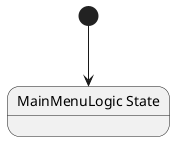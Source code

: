 @startuml MainMenuLogic
state "MainMenuLogic State" as Nevergreen_MainMenuLogic_State
[*] --> Nevergreen_MainMenuLogic_State
@enduml